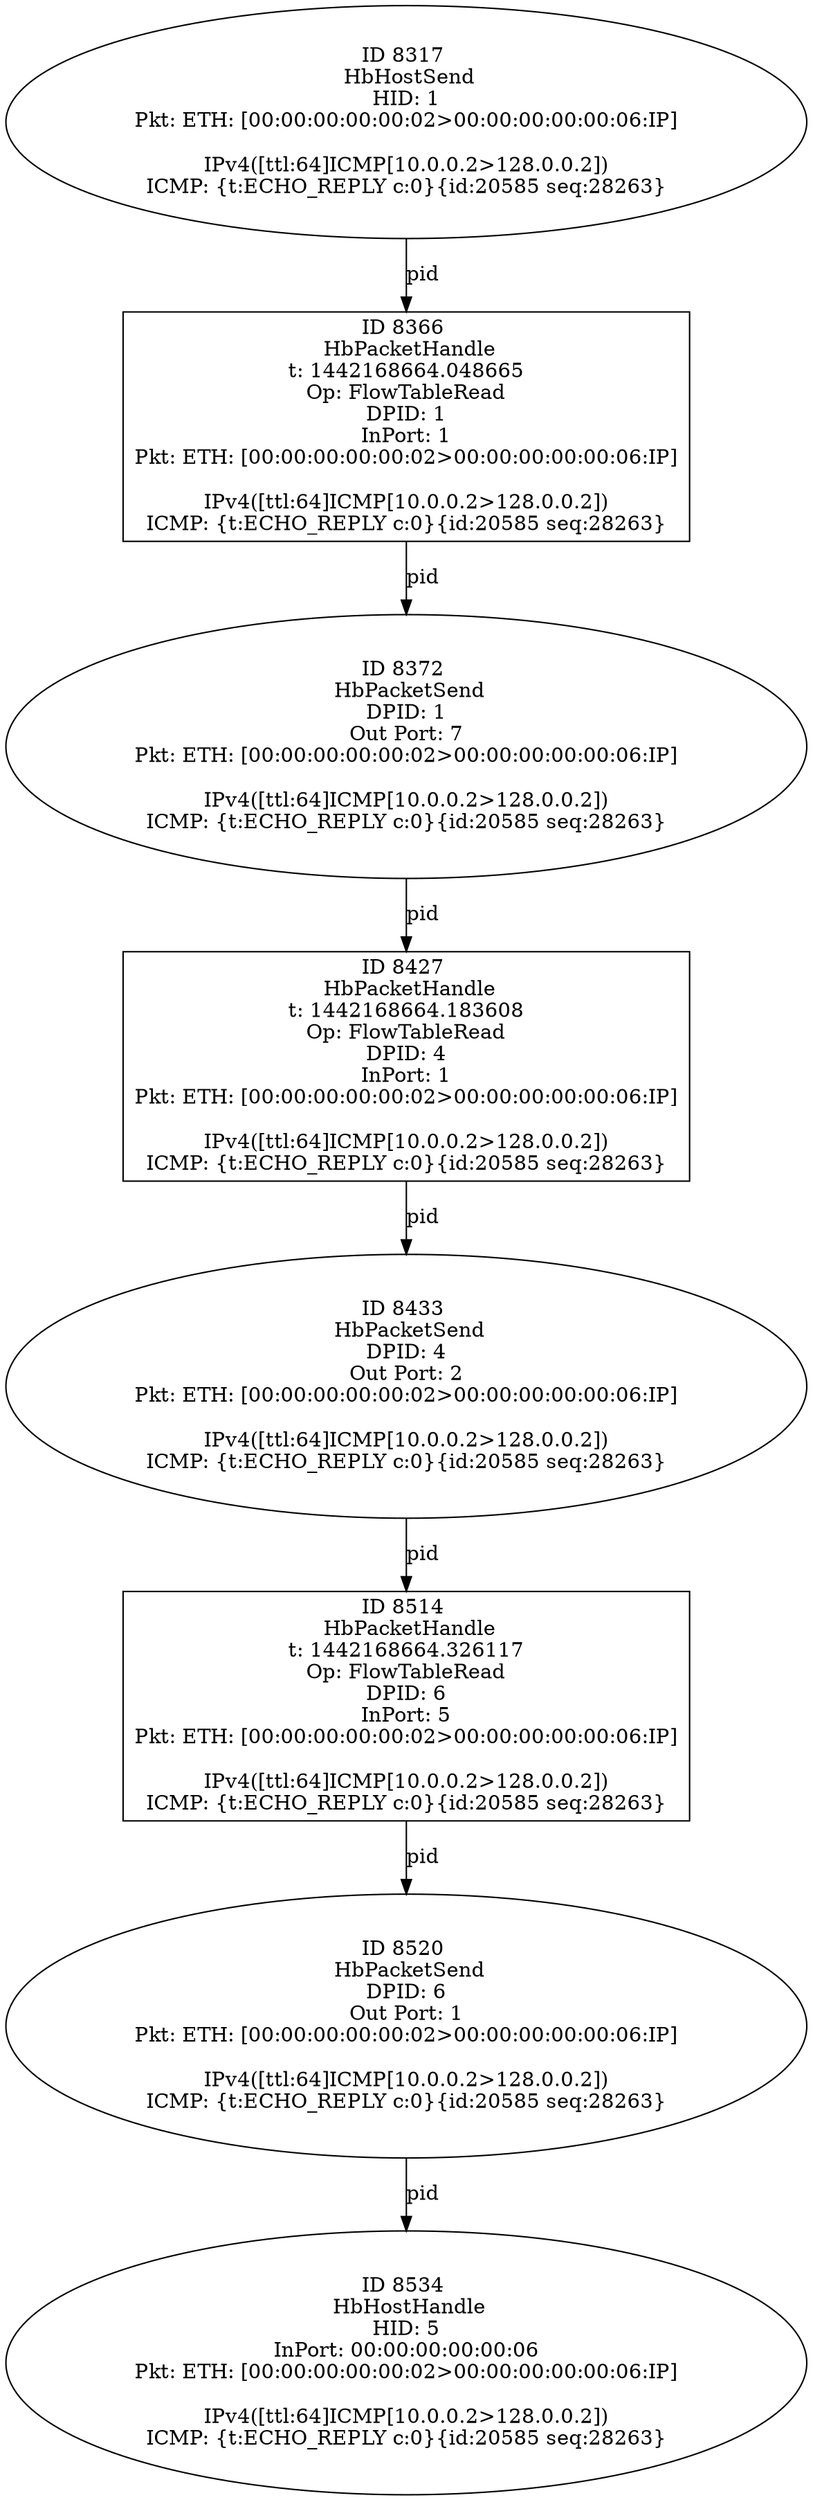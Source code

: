 strict digraph G {
8514 [shape=box, event=<hb_events.HbPacketHandle object at 0x10bfc5cd0>, label="ID 8514 
 HbPacketHandle
t: 1442168664.326117
Op: FlowTableRead
DPID: 6
InPort: 5
Pkt: ETH: [00:00:00:00:00:02>00:00:00:00:00:06:IP]

IPv4([ttl:64]ICMP[10.0.0.2>128.0.0.2])
ICMP: {t:ECHO_REPLY c:0}{id:20585 seq:28263}"];
8520 [shape=oval, event=<hb_events.HbPacketSend object at 0x10bfcdbd0>, label="ID 8520 
 HbPacketSend
DPID: 6
Out Port: 1
Pkt: ETH: [00:00:00:00:00:02>00:00:00:00:00:06:IP]

IPv4([ttl:64]ICMP[10.0.0.2>128.0.0.2])
ICMP: {t:ECHO_REPLY c:0}{id:20585 seq:28263}"];
8427 [shape=box, event=<hb_events.HbPacketHandle object at 0x10bf7fb10>, label="ID 8427 
 HbPacketHandle
t: 1442168664.183608
Op: FlowTableRead
DPID: 4
InPort: 1
Pkt: ETH: [00:00:00:00:00:02>00:00:00:00:00:06:IP]

IPv4([ttl:64]ICMP[10.0.0.2>128.0.0.2])
ICMP: {t:ECHO_REPLY c:0}{id:20585 seq:28263}"];
8366 [shape=box, event=<hb_events.HbPacketHandle object at 0x10bf4c590>, label="ID 8366 
 HbPacketHandle
t: 1442168664.048665
Op: FlowTableRead
DPID: 1
InPort: 1
Pkt: ETH: [00:00:00:00:00:02>00:00:00:00:00:06:IP]

IPv4([ttl:64]ICMP[10.0.0.2>128.0.0.2])
ICMP: {t:ECHO_REPLY c:0}{id:20585 seq:28263}"];
8433 [shape=oval, event=<hb_events.HbPacketSend object at 0x10bf7f3d0>, label="ID 8433 
 HbPacketSend
DPID: 4
Out Port: 2
Pkt: ETH: [00:00:00:00:00:02>00:00:00:00:00:06:IP]

IPv4([ttl:64]ICMP[10.0.0.2>128.0.0.2])
ICMP: {t:ECHO_REPLY c:0}{id:20585 seq:28263}"];
8372 [shape=oval, event=<hb_events.HbPacketSend object at 0x10bf4c9d0>, label="ID 8372 
 HbPacketSend
DPID: 1
Out Port: 7
Pkt: ETH: [00:00:00:00:00:02>00:00:00:00:00:06:IP]

IPv4([ttl:64]ICMP[10.0.0.2>128.0.0.2])
ICMP: {t:ECHO_REPLY c:0}{id:20585 seq:28263}"];
8534 [shape=oval, event=<hb_events.HbHostHandle object at 0x10bfd5690>, label="ID 8534 
 HbHostHandle
HID: 5
InPort: 00:00:00:00:00:06
Pkt: ETH: [00:00:00:00:00:02>00:00:00:00:00:06:IP]

IPv4([ttl:64]ICMP[10.0.0.2>128.0.0.2])
ICMP: {t:ECHO_REPLY c:0}{id:20585 seq:28263}"];
8317 [shape=oval, event=<hb_events.HbHostSend object at 0x10bf20ad0>, label="ID 8317 
 HbHostSend
HID: 1
Pkt: ETH: [00:00:00:00:00:02>00:00:00:00:00:06:IP]

IPv4([ttl:64]ICMP[10.0.0.2>128.0.0.2])
ICMP: {t:ECHO_REPLY c:0}{id:20585 seq:28263}"];
8514 -> 8520  [rel=pid, label=pid];
8520 -> 8534  [rel=pid, label=pid];
8427 -> 8433  [rel=pid, label=pid];
8366 -> 8372  [rel=pid, label=pid];
8433 -> 8514  [rel=pid, label=pid];
8372 -> 8427  [rel=pid, label=pid];
8317 -> 8366  [rel=pid, label=pid];
}

